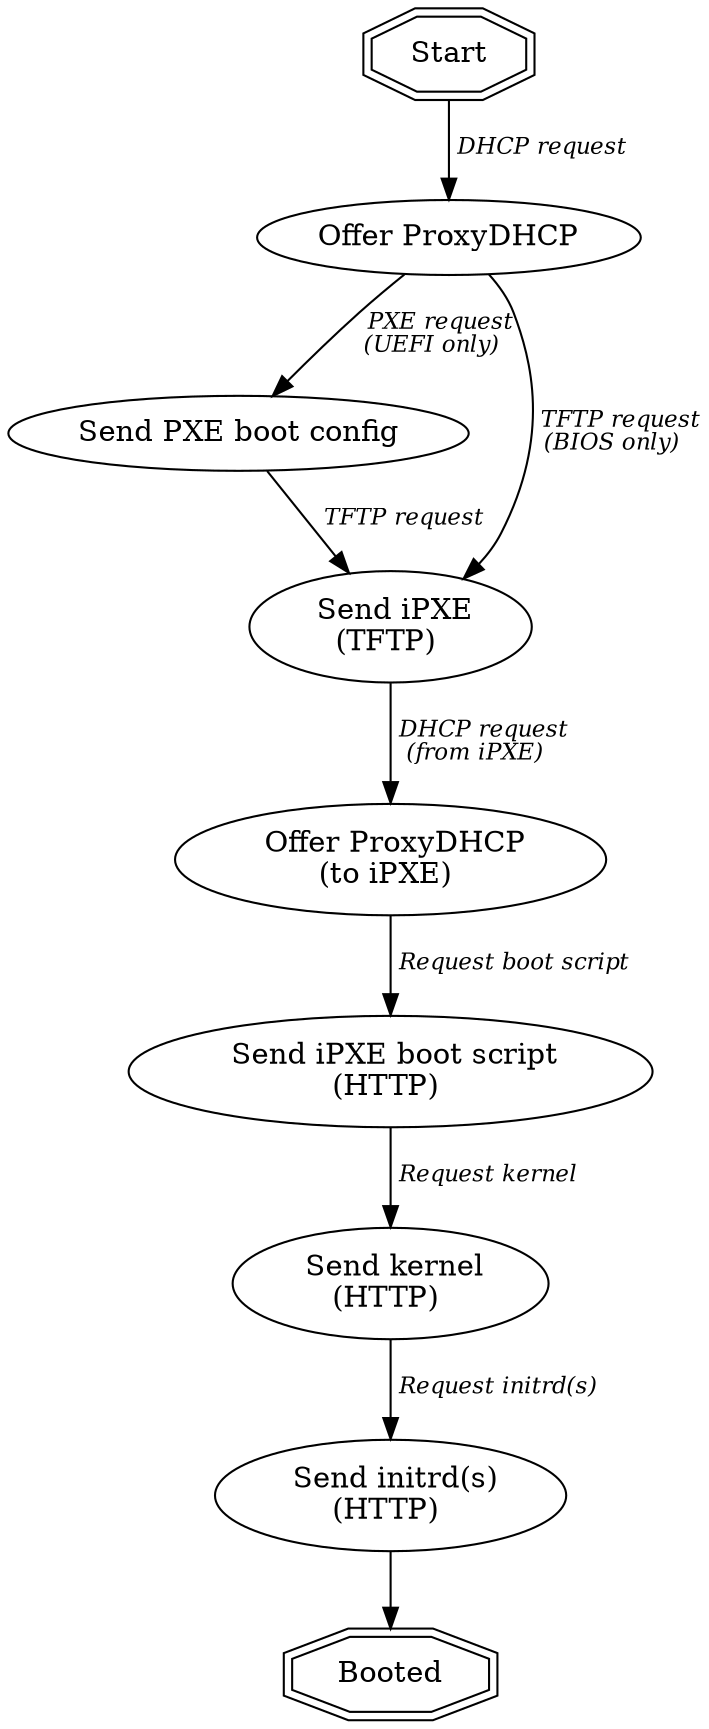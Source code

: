 digraph G {
    Start [shape=doubleoctagon];
    ProxyDHCP [label="Offer ProxyDHCP"];
    PXE [label="Send PXE boot config"];
    TFTP [label=< Send iPXE<br/>(TFTP) >];
    ProxyDHCP_Ipxe [label=< Offer ProxyDHCP<br/>(to iPXE) >];
    HTTP_Ipxe_Script [label=< Send iPXE boot script<br/>(HTTP) >];
    HTTP_Kernel [label=< Send kernel<br/>(HTTP) >];
    HTTP_Initrd [label=< Send initrd(s)<br/>(HTTP) >];
    Booted [shape=doubleoctagon];

    Start -> ProxyDHCP [label=< <i>DHCP request</i> >, fontsize=11];
    ProxyDHCP -> PXE [label=< <i>PXE request</i><br/><i>(UEFI only)</i> >, fontsize=11];
    ProxyDHCP -> TFTP [label=< <i>TFTP request</i><br/><i>(BIOS only)</i> >, fontsize=11];
    PXE -> TFTP [label=< <i>TFTP request</i> >, fontsize=11];
    TFTP -> ProxyDHCP_Ipxe [label=< <i>DHCP request</i><br/><i>(from iPXE)</i> >, fontsize=11];
    ProxyDHCP_Ipxe -> HTTP_Ipxe_Script [label=< <i>Request boot script</i> >, fontsize=11];
    HTTP_Ipxe_Script -> HTTP_Kernel [label=< <i>Request kernel</i> >, fontsize=11];
    HTTP_Kernel -> HTTP_Initrd [label=< <i>Request initrd(s)</i> >, fontsize=11];
    HTTP_Initrd -> Booted;
}
